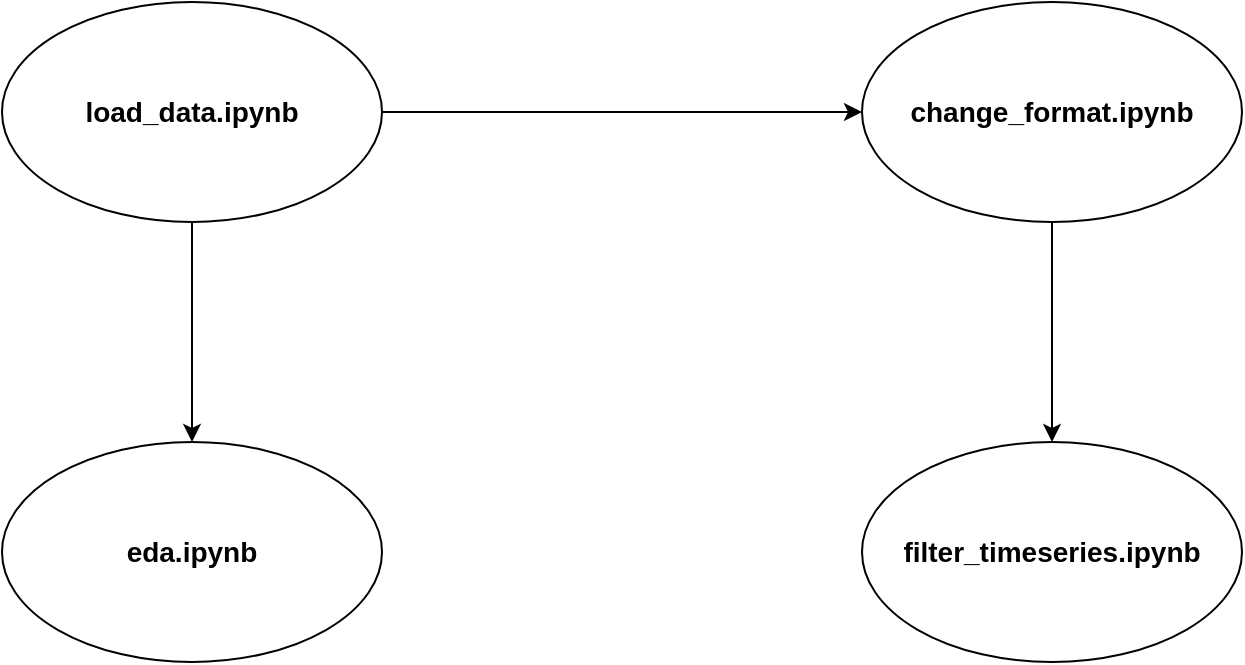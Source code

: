 <mxfile version="24.6.4" type="device">
  <diagram name="Page-1" id="aI-DjRhg09uV1WchbtRv">
    <mxGraphModel dx="880" dy="434" grid="1" gridSize="10" guides="1" tooltips="1" connect="1" arrows="1" fold="1" page="1" pageScale="1" pageWidth="850" pageHeight="1100" math="0" shadow="0">
      <root>
        <mxCell id="0" />
        <mxCell id="1" parent="0" />
        <mxCell id="6N5dlzfmAf-vCwhbgvFv-3" style="edgeStyle=orthogonalEdgeStyle;rounded=0;orthogonalLoop=1;jettySize=auto;html=1;entryX=0;entryY=0.5;entryDx=0;entryDy=0;" parent="1" source="6N5dlzfmAf-vCwhbgvFv-1" target="6N5dlzfmAf-vCwhbgvFv-2" edge="1">
          <mxGeometry relative="1" as="geometry" />
        </mxCell>
        <mxCell id="6N5dlzfmAf-vCwhbgvFv-6" style="edgeStyle=orthogonalEdgeStyle;rounded=0;orthogonalLoop=1;jettySize=auto;html=1;" parent="1" source="6N5dlzfmAf-vCwhbgvFv-1" target="6N5dlzfmAf-vCwhbgvFv-4" edge="1">
          <mxGeometry relative="1" as="geometry" />
        </mxCell>
        <mxCell id="6N5dlzfmAf-vCwhbgvFv-1" value="&lt;b&gt;&lt;font style=&quot;font-size: 14px;&quot;&gt;load_data.ipynb&lt;/font&gt;&lt;/b&gt;" style="ellipse;whiteSpace=wrap;html=1;" parent="1" vertex="1">
          <mxGeometry x="100" y="50" width="190" height="110" as="geometry" />
        </mxCell>
        <mxCell id="yqkMHYXgfBEvvXJmvaxX-2" style="edgeStyle=orthogonalEdgeStyle;rounded=0;orthogonalLoop=1;jettySize=auto;html=1;" edge="1" parent="1" source="6N5dlzfmAf-vCwhbgvFv-2" target="yqkMHYXgfBEvvXJmvaxX-1">
          <mxGeometry relative="1" as="geometry" />
        </mxCell>
        <mxCell id="6N5dlzfmAf-vCwhbgvFv-2" value="&lt;b&gt;&lt;font style=&quot;font-size: 14px;&quot;&gt;change_format.ipynb&lt;/font&gt;&lt;/b&gt;" style="ellipse;whiteSpace=wrap;html=1;" parent="1" vertex="1">
          <mxGeometry x="530" y="50" width="190" height="110" as="geometry" />
        </mxCell>
        <mxCell id="6N5dlzfmAf-vCwhbgvFv-4" value="&lt;b&gt;&lt;font style=&quot;font-size: 14px;&quot;&gt;eda.ipynb&lt;/font&gt;&lt;/b&gt;" style="ellipse;whiteSpace=wrap;html=1;" parent="1" vertex="1">
          <mxGeometry x="100" y="270" width="190" height="110" as="geometry" />
        </mxCell>
        <mxCell id="yqkMHYXgfBEvvXJmvaxX-1" value="&lt;b&gt;&lt;font style=&quot;font-size: 14px;&quot;&gt;filter_timeseries.ipynb&lt;/font&gt;&lt;/b&gt;" style="ellipse;whiteSpace=wrap;html=1;" vertex="1" parent="1">
          <mxGeometry x="530" y="270" width="190" height="110" as="geometry" />
        </mxCell>
      </root>
    </mxGraphModel>
  </diagram>
</mxfile>
